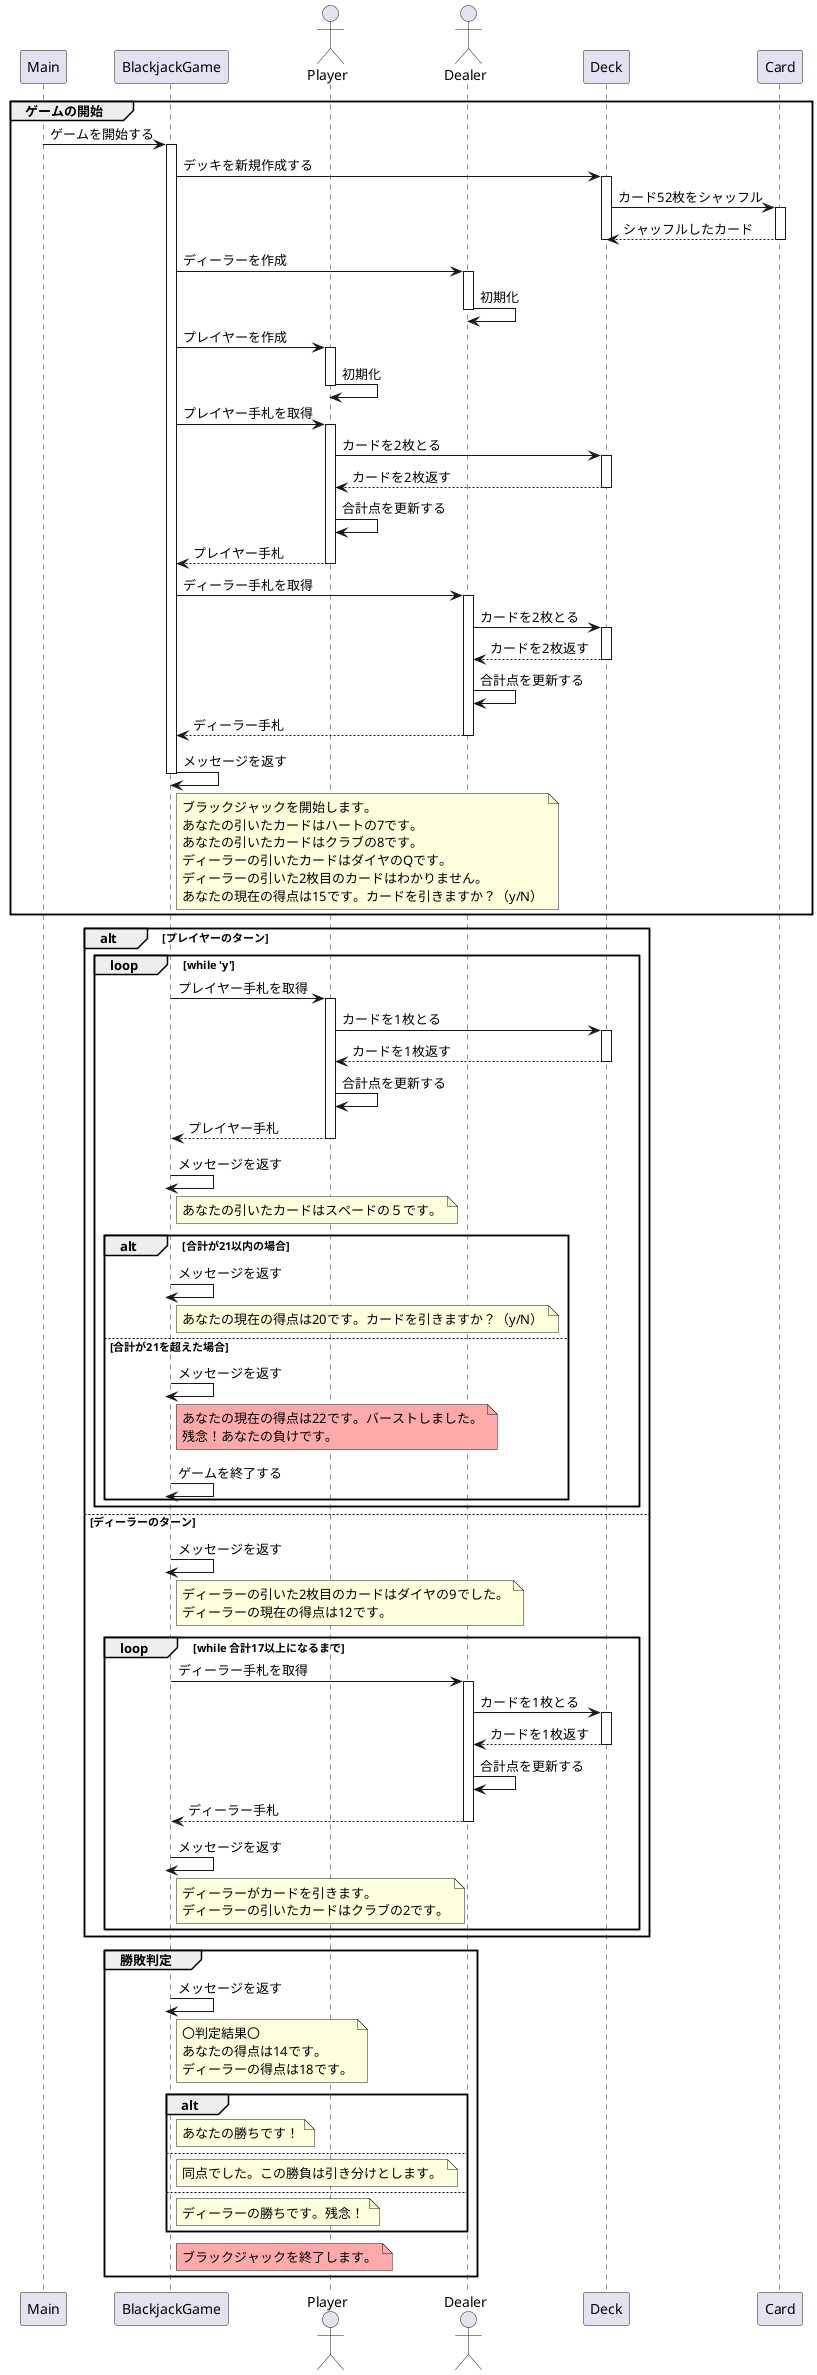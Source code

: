 @startuml blackjack

participant Main          as Main
participant BlackjackGame as Game
actor       Player        as P
actor       Dealer        as D
participant Deck          as Deck
participant Card          as Card

group ゲームの開始
    Main -> Game : ゲームを開始する
    activate Game

    Game -> Deck : デッキを新規作成する
    activate Deck
    Deck -> Card : カード52枚をシャッフル
    activate Card
    Card --> Deck : シャッフルしたカード
    deactivate Card
    deactivate Deck

    Game -> D : ディーラーを作成
    activate D
    D -> D : 初期化
    deactivate D

    Game -> P : プレイヤーを作成
    activate P
    P -> P : 初期化
    deactivate P

    Game -> P : プレイヤー手札を取得
    activate P
    P -> Deck : カードを2枚とる
    activate Deck
    Deck --> P : カードを2枚返す
    deactivate Deck
    P -> P : 合計点を更新する
    P --> Game : プレイヤー手札
    deactivate P

    Game -> D : ディーラー手札を取得
    activate D
    D -> Deck : カードを2枚とる
    activate Deck
    Deck  --> D : カードを2枚返す
    deactivate Deck
    D -> D : 合計点を更新する
    D --> Game : ディーラー手札
    deactivate D

    Game -> Game : メッセージを返す
    deactivate Game

    note right Game
        ブラックジャックを開始します。
        あなたの引いたカードはハートの7です。
        あなたの引いたカードはクラブの8です。
        ディーラーの引いたカードはダイヤのQです。
        ディーラーの引いた2枚目のカードはわかりません。
        あなたの現在の得点は15です。カードを引きますか？（y/N）
    end note
end


alt プレイヤーのターン
    loop  while 'y'
        Game -> P : プレイヤー手札を取得
        activate P
        P -> Deck : カードを1枚とる
        activate Deck
        Deck --> P : カードを1枚返す
        deactivate Deck
        P -> P : 合計点を更新する
        P --> Game : プレイヤー手札
        deactivate P

        Game -> Game : メッセージを返す
        deactivate Game

        note right Game
            あなたの引いたカードはスペードの５です。
        end note

        alt 合計が21以内の場合
            Game -> Game : メッセージを返す
            deactivate Game
            note right Game
                あなたの現在の得点は20です。カードを引きますか？（y/N）
            end note

        else 合計が21を超えた場合
            Game -> Game : メッセージを返す
            deactivate Game
            note right Game #FFAAAA
                あなたの現在の得点は22です。バーストしました。
                残念！あなたの負けです。
            end note
            Game -> Game : ゲームを終了する
            deactivate Game
        end
    end

else ディーラーのターン
    Game -> Game : メッセージを返す
    deactivate Game
    note right Game
        ディーラーの引いた2枚目のカードはダイヤの9でした。
        ディーラーの現在の得点は12です。
    end note

    loop while 合計17以上になるまで
        Game -> D : ディーラー手札を取得
        activate D
        D -> Deck : カードを1枚とる
        activate Deck
        Deck  --> D : カードを1枚返す
        deactivate Deck
        D -> D : 合計点を更新する
        D --> Game : ディーラー手札
        deactivate D

        Game -> Game : メッセージを返す
        deactivate Game

        note right Game
            ディーラーがカードを引きます。
            ディーラーの引いたカードはクラブの2です。
        end note
    end
end

group 勝敗判定
    Game -> Game : メッセージを返す
    deactivate Game

    note right Game
        〇判定結果〇
        あなたの得点は14です。
        ディーラーの得点は18です。
    end note

    alt
        note right Game
            あなたの勝ちです！
        end note
    else
        note right Game
            同点でした。この勝負は引き分けとします。
        end note
    else
        note right Game
            ディーラーの勝ちです。残念！
        end note
    end

    note right Game #FFAAAA
        ブラックジャックを終了します。
    end note
end

@enduml
